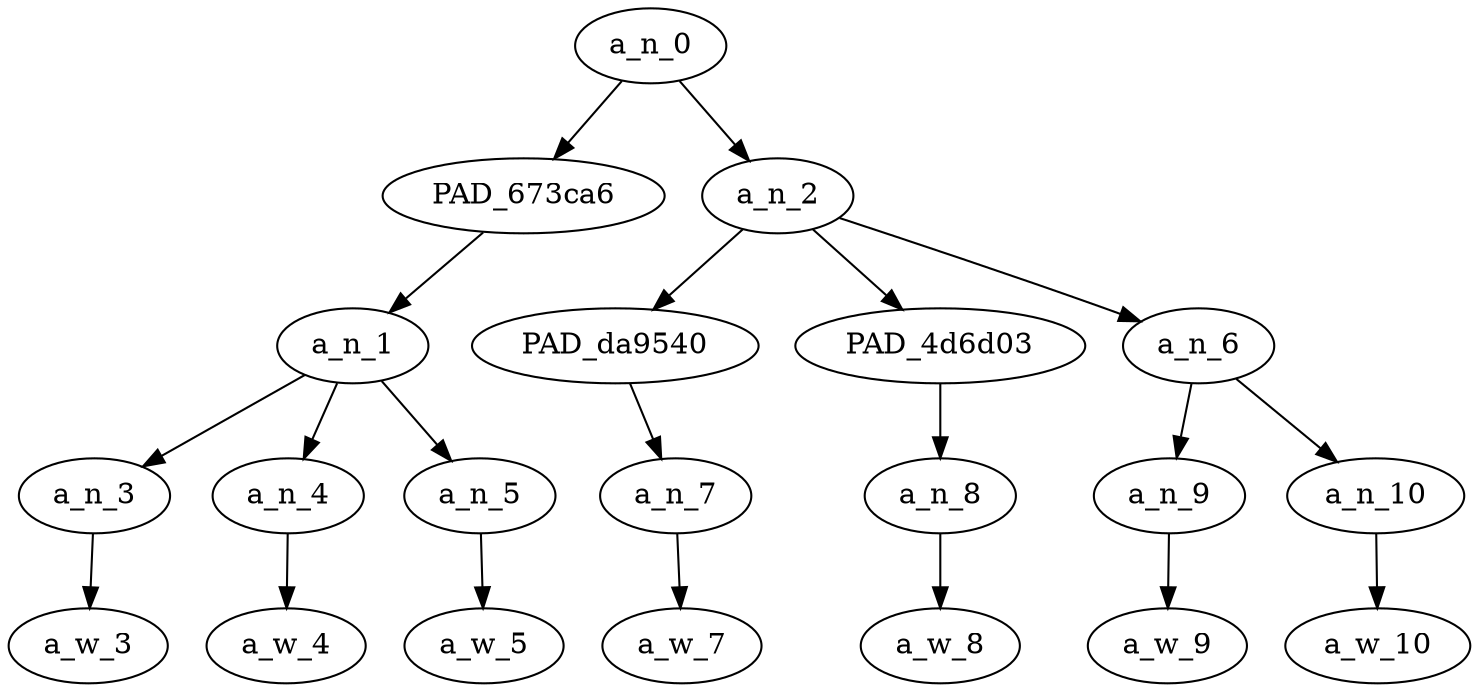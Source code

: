 strict digraph "" {
	a_n_0	[div_dir=-1,
		index=0,
		level=4,
		pos="2.9166666666666665,4!",
		text_span="[0, 1, 2, 3, 4, 5, 6]",
		value=0.99999997];
	PAD_673ca6	[div_dir=-1,
		index=0,
		level=3,
		pos="1.0,3!",
		text_span="[0, 1, 2]",
		value=0.89667519];
	a_n_0 -> PAD_673ca6;
	a_n_2	[div_dir=-1,
		index=1,
		level=3,
		pos="4.833333333333333,3!",
		text_span="[3, 4, 5, 6]",
		value=0.10330291];
	a_n_0 -> a_n_2;
	a_n_1	[div_dir=-1,
		index=0,
		level=2,
		pos="1.0,2!",
		text_span="[0, 1, 2]",
		value=0.89667519];
	PAD_673ca6 -> a_n_1;
	a_n_3	[div_dir=-1,
		index=0,
		level=1,
		pos="0.0,1!",
		text_span="[0]",
		value=0.24388630];
	a_n_1 -> a_n_3;
	a_n_4	[div_dir=1,
		index=1,
		level=1,
		pos="1.0,1!",
		text_span="[1]",
		value=0.47025440];
	a_n_1 -> a_n_4;
	a_n_5	[div_dir=-1,
		index=2,
		level=1,
		pos="2.0,1!",
		text_span="[2]",
		value=0.18251762];
	a_n_1 -> a_n_5;
	a_w_3	[div_dir=0,
		index=0,
		level=0,
		pos="0,0!",
		text_span="[0]",
		value=alwayswithyoushehnaaz];
	a_n_3 -> a_w_3;
	a_w_4	[div_dir=0,
		index=1,
		level=0,
		pos="1,0!",
		text_span="[1]",
		value=shehnazianslovemahivij];
	a_n_4 -> a_w_4;
	a_w_5	[div_dir=0,
		index=2,
		level=0,
		pos="2,0!",
		text_span="[2]",
		value=ourheartsidnaaz];
	a_n_5 -> a_w_5;
	PAD_da9540	[div_dir=-1,
		index=2,
		level=2,
		pos="5.0,2!",
		text_span="[5]",
		value=0.03504549];
	a_n_2 -> PAD_da9540;
	PAD_4d6d03	[div_dir=-1,
		index=3,
		level=2,
		pos="6.0,2!",
		text_span="[6]",
		value=0.02359705];
	a_n_2 -> PAD_4d6d03;
	a_n_6	[div_dir=1,
		index=1,
		level=2,
		pos="3.5,2!",
		text_span="[3, 4]",
		value=0.04464395];
	a_n_2 -> a_n_6;
	a_n_7	[div_dir=-1,
		index=5,
		level=1,
		pos="5.0,1!",
		text_span="[5]",
		value=0.03504549];
	PAD_da9540 -> a_n_7;
	a_w_7	[div_dir=0,
		index=5,
		level=0,
		pos="5,0!",
		text_span="[5]",
		value=seventy];
	a_n_7 -> a_w_7;
	a_n_8	[div_dir=-1,
		index=6,
		level=1,
		pos="6.0,1!",
		text_span="[6]",
		value=0.02359705];
	PAD_4d6d03 -> a_n_8;
	a_w_8	[div_dir=0,
		index=6,
		level=0,
		pos="6,0!",
		text_span="[6]",
		value=one];
	a_n_8 -> a_w_8;
	a_n_9	[div_dir=-1,
		index=3,
		level=1,
		pos="3.0,1!",
		text_span="[3]",
		value=0.01757343];
	a_n_6 -> a_n_9;
	a_n_10	[div_dir=1,
		index=4,
		level=1,
		pos="4.0,1!",
		text_span="[4]",
		value=0.02706446];
	a_n_6 -> a_n_10;
	a_w_9	[div_dir=0,
		index=3,
		level=0,
		pos="3,0!",
		text_span="[3]",
		value=five];
	a_n_9 -> a_w_9;
	a_w_10	[div_dir=0,
		index=4,
		level=0,
		pos="4,0!",
		text_span="[4]",
		value=hundred];
	a_n_10 -> a_w_10;
}
